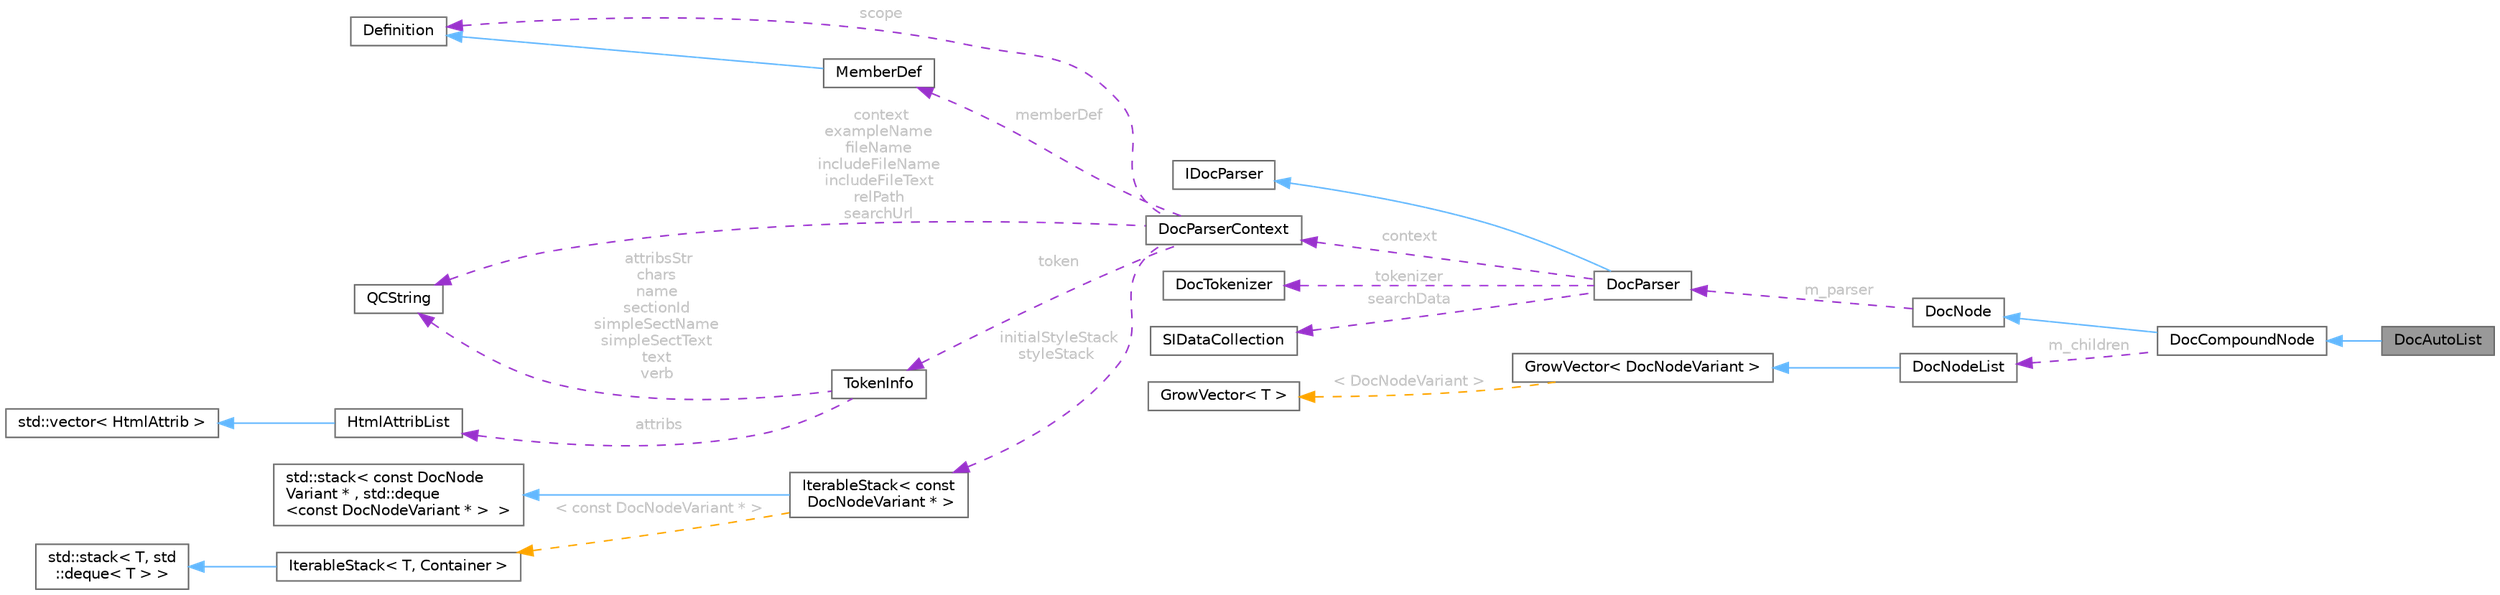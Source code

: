 digraph "DocAutoList"
{
 // INTERACTIVE_SVG=YES
 // LATEX_PDF_SIZE
  bgcolor="transparent";
  edge [fontname=Helvetica,fontsize=10,labelfontname=Helvetica,labelfontsize=10];
  node [fontname=Helvetica,fontsize=10,shape=box,height=0.2,width=0.4];
  rankdir="LR";
  Node1 [label="DocAutoList",height=0.2,width=0.4,color="gray40", fillcolor="grey60", style="filled", fontcolor="black",tooltip="Node representing an auto List."];
  Node2 -> Node1 [dir="back",color="steelblue1",style="solid"];
  Node2 [label="DocCompoundNode",height=0.2,width=0.4,color="gray40", fillcolor="white", style="filled",URL="$da/dfc/class_doc_compound_node.html",tooltip="Base class for nodes with children."];
  Node3 -> Node2 [dir="back",color="steelblue1",style="solid"];
  Node3 [label="DocNode",height=0.2,width=0.4,color="gray40", fillcolor="white", style="filled",URL="$d9/d0e/class_doc_node.html",tooltip="Abstract node interface with type information."];
  Node4 -> Node3 [dir="back",color="darkorchid3",style="dashed",label=" m_parser",fontcolor="grey" ];
  Node4 [label="DocParser",height=0.2,width=0.4,color="gray40", fillcolor="white", style="filled",URL="$da/d02/class_doc_parser.html",tooltip=" "];
  Node5 -> Node4 [dir="back",color="steelblue1",style="solid"];
  Node5 [label="IDocParser",height=0.2,width=0.4,color="gray40", fillcolor="white", style="filled",URL="$de/dad/class_i_doc_parser.html",tooltip="opaque parser interface"];
  Node6 -> Node4 [dir="back",color="darkorchid3",style="dashed",label=" context",fontcolor="grey" ];
  Node6 [label="DocParserContext",height=0.2,width=0.4,color="gray40", fillcolor="white", style="filled",URL="$d8/d7d/struct_doc_parser_context.html",tooltip="Parser's context to store all global variables."];
  Node7 -> Node6 [dir="back",color="darkorchid3",style="dashed",label=" scope",fontcolor="grey" ];
  Node7 [label="Definition",height=0.2,width=0.4,color="gray40", fillcolor="white", style="filled",URL="$d5/dcc/class_definition.html",tooltip="The common base class of all entity definitions found in the sources."];
  Node8 -> Node6 [dir="back",color="darkorchid3",style="dashed",label=" context\nexampleName\nfileName\nincludeFileName\nincludeFileText\nrelPath\nsearchUrl",fontcolor="grey" ];
  Node8 [label="QCString",height=0.2,width=0.4,color="gray40", fillcolor="white", style="filled",URL="$d9/d45/class_q_c_string.html",tooltip="This is an alternative implementation of QCString."];
  Node9 -> Node6 [dir="back",color="darkorchid3",style="dashed",label=" initialStyleStack\nstyleStack",fontcolor="grey" ];
  Node9 [label="IterableStack\< const\l DocNodeVariant * \>",height=0.2,width=0.4,color="gray40", fillcolor="white", style="filled",URL="$d9/d82/class_iterable_stack.html",tooltip=" "];
  Node10 -> Node9 [dir="back",color="steelblue1",style="solid"];
  Node10 [label="std::stack\< const DocNode\lVariant * , std::deque\l\<const DocNodeVariant * \>  \>",height=0.2,width=0.4,color="gray40", fillcolor="white", style="filled",tooltip=" "];
  Node11 -> Node9 [dir="back",color="orange",style="dashed",label=" \< const DocNodeVariant * \>",fontcolor="grey" ];
  Node11 [label="IterableStack\< T, Container \>",height=0.2,width=0.4,color="gray40", fillcolor="white", style="filled",URL="$d9/d82/class_iterable_stack.html",tooltip=" "];
  Node12 -> Node11 [dir="back",color="steelblue1",style="solid"];
  Node12 [label="std::stack\< T, std\l::deque\< T \> \>",height=0.2,width=0.4,color="gray40", fillcolor="white", style="filled",tooltip=" "];
  Node13 -> Node6 [dir="back",color="darkorchid3",style="dashed",label=" memberDef",fontcolor="grey" ];
  Node13 [label="MemberDef",height=0.2,width=0.4,color="gray40", fillcolor="white", style="filled",URL="$da/d09/class_member_def.html",tooltip="A model of a class/file/namespace member symbol."];
  Node7 -> Node13 [dir="back",color="steelblue1",style="solid"];
  Node14 -> Node6 [dir="back",color="darkorchid3",style="dashed",label=" token",fontcolor="grey" ];
  Node14 [label="TokenInfo",height=0.2,width=0.4,color="gray40", fillcolor="white", style="filled",URL="$d6/df4/struct_token_info.html",tooltip="Data associated with a token used by the comment block parser."];
  Node8 -> Node14 [dir="back",color="darkorchid3",style="dashed",label=" attribsStr\nchars\nname\nsectionId\nsimpleSectName\nsimpleSectText\ntext\nverb",fontcolor="grey" ];
  Node15 -> Node14 [dir="back",color="darkorchid3",style="dashed",label=" attribs",fontcolor="grey" ];
  Node15 [label="HtmlAttribList",height=0.2,width=0.4,color="gray40", fillcolor="white", style="filled",URL="$db/d4d/class_html_attrib_list.html",tooltip="Class representing a list of HTML attributes."];
  Node16 -> Node15 [dir="back",color="steelblue1",style="solid"];
  Node16 [label="std::vector\< HtmlAttrib \>",height=0.2,width=0.4,color="gray40", fillcolor="white", style="filled",tooltip=" "];
  Node17 -> Node4 [dir="back",color="darkorchid3",style="dashed",label=" tokenizer",fontcolor="grey" ];
  Node17 [label="DocTokenizer",height=0.2,width=0.4,color="gray40", fillcolor="white", style="filled",URL="$d1/d7f/class_doc_tokenizer.html",tooltip=" "];
  Node18 -> Node4 [dir="back",color="darkorchid3",style="dashed",label=" searchData",fontcolor="grey" ];
  Node18 [label="SIDataCollection",height=0.2,width=0.4,color="gray40", fillcolor="white", style="filled",URL="$d2/dc1/class_s_i_data_collection.html",tooltip=" "];
  Node19 -> Node2 [dir="back",color="darkorchid3",style="dashed",label=" m_children",fontcolor="grey" ];
  Node19 [label="DocNodeList",height=0.2,width=0.4,color="gray40", fillcolor="white", style="filled",URL="$d9/dd3/struct_doc_node_list.html",tooltip=" "];
  Node20 -> Node19 [dir="back",color="steelblue1",style="solid"];
  Node20 [label="GrowVector\< DocNodeVariant \>",height=0.2,width=0.4,color="gray40", fillcolor="white", style="filled",URL="$d0/d08/class_grow_vector.html",tooltip=" "];
  Node21 -> Node20 [dir="back",color="orange",style="dashed",label=" \< DocNodeVariant \>",fontcolor="grey" ];
  Node21 [label="GrowVector\< T \>",height=0.2,width=0.4,color="gray40", fillcolor="white", style="filled",URL="$d0/d08/class_grow_vector.html",tooltip="std::vector like container optimised for pushing elements to the back."];
}
